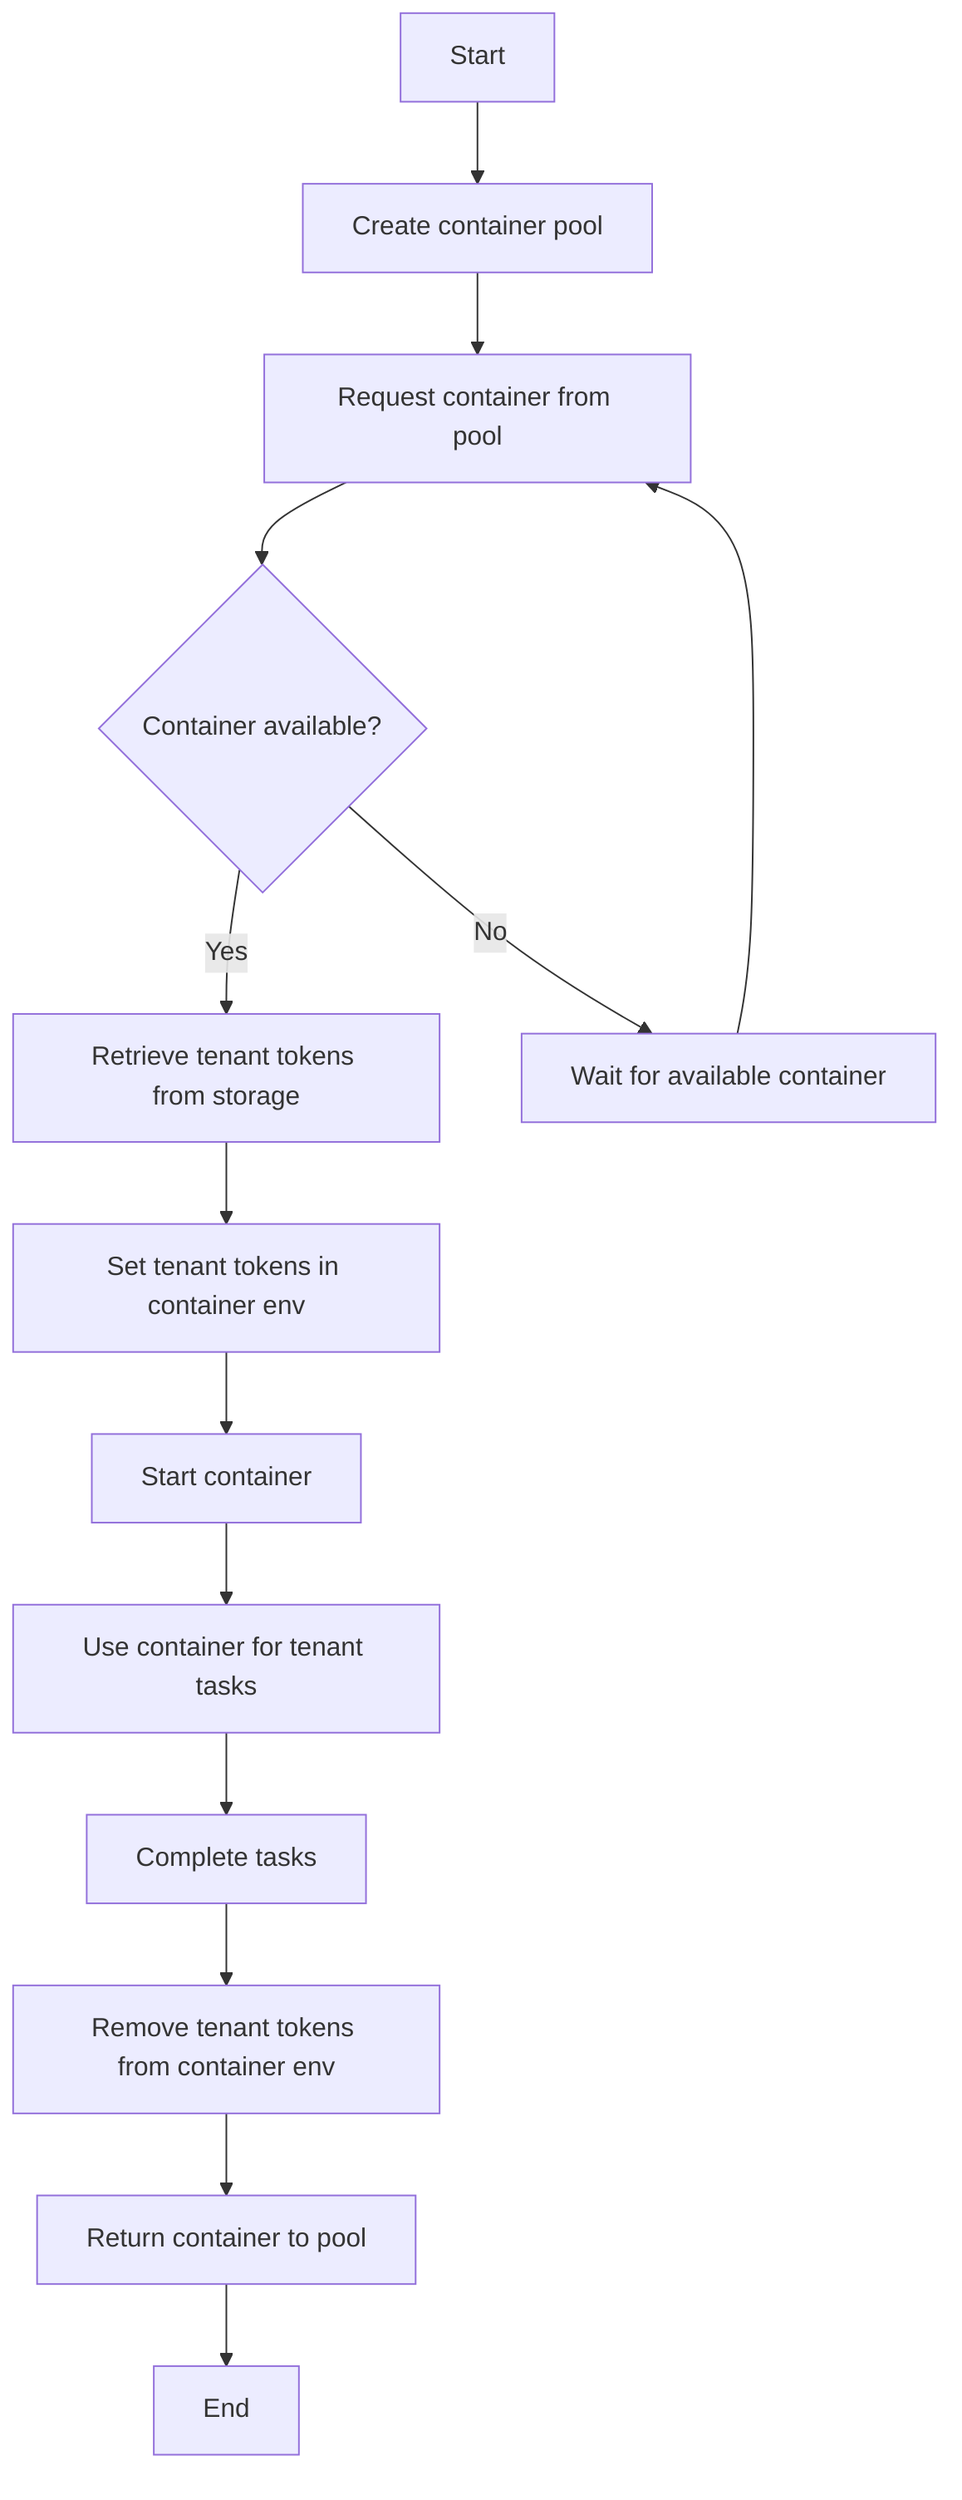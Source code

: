 flowchart TD
    A[Start] --> B[Create container pool]
    B --> C[Request container from pool]
    C --> D{Container available?}
    D -->|Yes| E[Retrieve tenant tokens from storage]
    D -->|No| F[Wait for available container]
    F --> C
    E --> G[Set tenant tokens in container env]
    G --> H[Start container]
    H --> I[Use container for tenant tasks]
    I --> J[Complete tasks]
    J --> K[Remove tenant tokens from container env]
    K --> L[Return container to pool]
    L --> M[End]